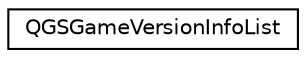 digraph "类继承关系图"
{
  edge [fontname="Helvetica",fontsize="10",labelfontname="Helvetica",labelfontsize="10"];
  node [fontname="Helvetica",fontsize="10",shape=record];
  rankdir="LR";
  Node0 [label="QGSGameVersionInfoList",height=0.2,width=0.4,color="black", fillcolor="white", style="filled",URL="$class_q_g_s_game_version_info_list.html"];
}
